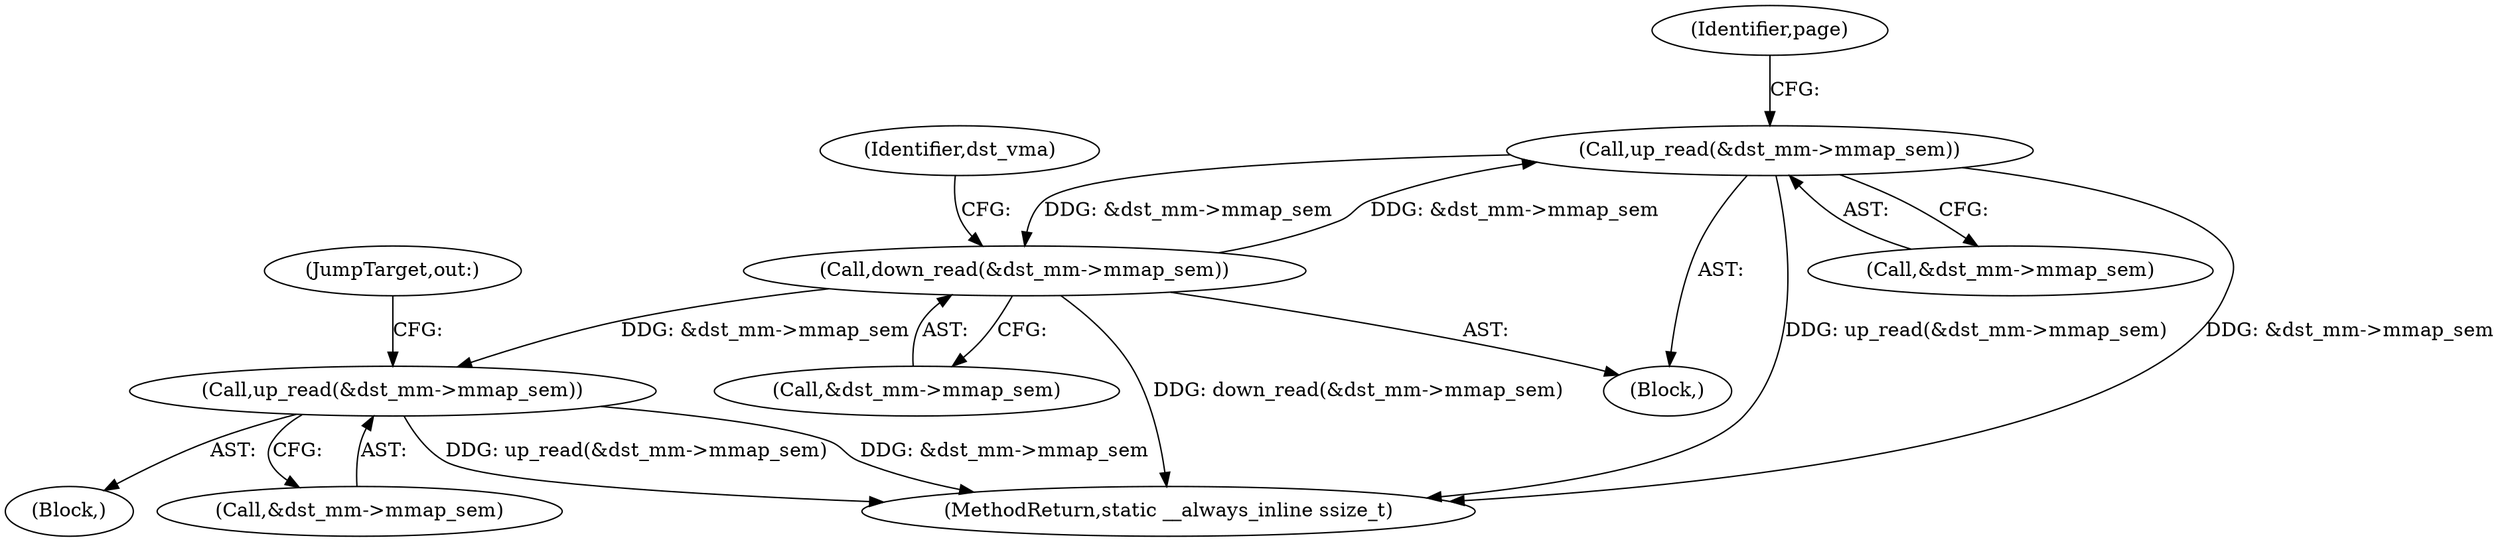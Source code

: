 digraph "0_linux_29ec90660d68bbdd69507c1c8b4e33aa299278b1_2@API" {
"1000392" [label="(Call,up_read(&dst_mm->mmap_sem))"];
"1000419" [label="(Call,down_read(&dst_mm->mmap_sem))"];
"1000392" [label="(Call,up_read(&dst_mm->mmap_sem))"];
"1000455" [label="(Call,up_read(&dst_mm->mmap_sem))"];
"1000392" [label="(Call,up_read(&dst_mm->mmap_sem))"];
"1000419" [label="(Call,down_read(&dst_mm->mmap_sem))"];
"1000420" [label="(Call,&dst_mm->mmap_sem)"];
"1000455" [label="(Call,up_read(&dst_mm->mmap_sem))"];
"1000460" [label="(JumpTarget,out:)"];
"1000114" [label="(Block,)"];
"1000456" [label="(Call,&dst_mm->mmap_sem)"];
"1000492" [label="(MethodReturn,static __always_inline ssize_t)"];
"1000425" [label="(Identifier,dst_vma)"];
"1000393" [label="(Call,&dst_mm->mmap_sem)"];
"1000391" [label="(Block,)"];
"1000399" [label="(Identifier,page)"];
"1000392" -> "1000391"  [label="AST: "];
"1000392" -> "1000393"  [label="CFG: "];
"1000393" -> "1000392"  [label="AST: "];
"1000399" -> "1000392"  [label="CFG: "];
"1000392" -> "1000492"  [label="DDG: up_read(&dst_mm->mmap_sem)"];
"1000392" -> "1000492"  [label="DDG: &dst_mm->mmap_sem"];
"1000419" -> "1000392"  [label="DDG: &dst_mm->mmap_sem"];
"1000392" -> "1000419"  [label="DDG: &dst_mm->mmap_sem"];
"1000419" -> "1000391"  [label="AST: "];
"1000419" -> "1000420"  [label="CFG: "];
"1000420" -> "1000419"  [label="AST: "];
"1000425" -> "1000419"  [label="CFG: "];
"1000419" -> "1000492"  [label="DDG: down_read(&dst_mm->mmap_sem)"];
"1000419" -> "1000455"  [label="DDG: &dst_mm->mmap_sem"];
"1000455" -> "1000114"  [label="AST: "];
"1000455" -> "1000456"  [label="CFG: "];
"1000456" -> "1000455"  [label="AST: "];
"1000460" -> "1000455"  [label="CFG: "];
"1000455" -> "1000492"  [label="DDG: up_read(&dst_mm->mmap_sem)"];
"1000455" -> "1000492"  [label="DDG: &dst_mm->mmap_sem"];
}
